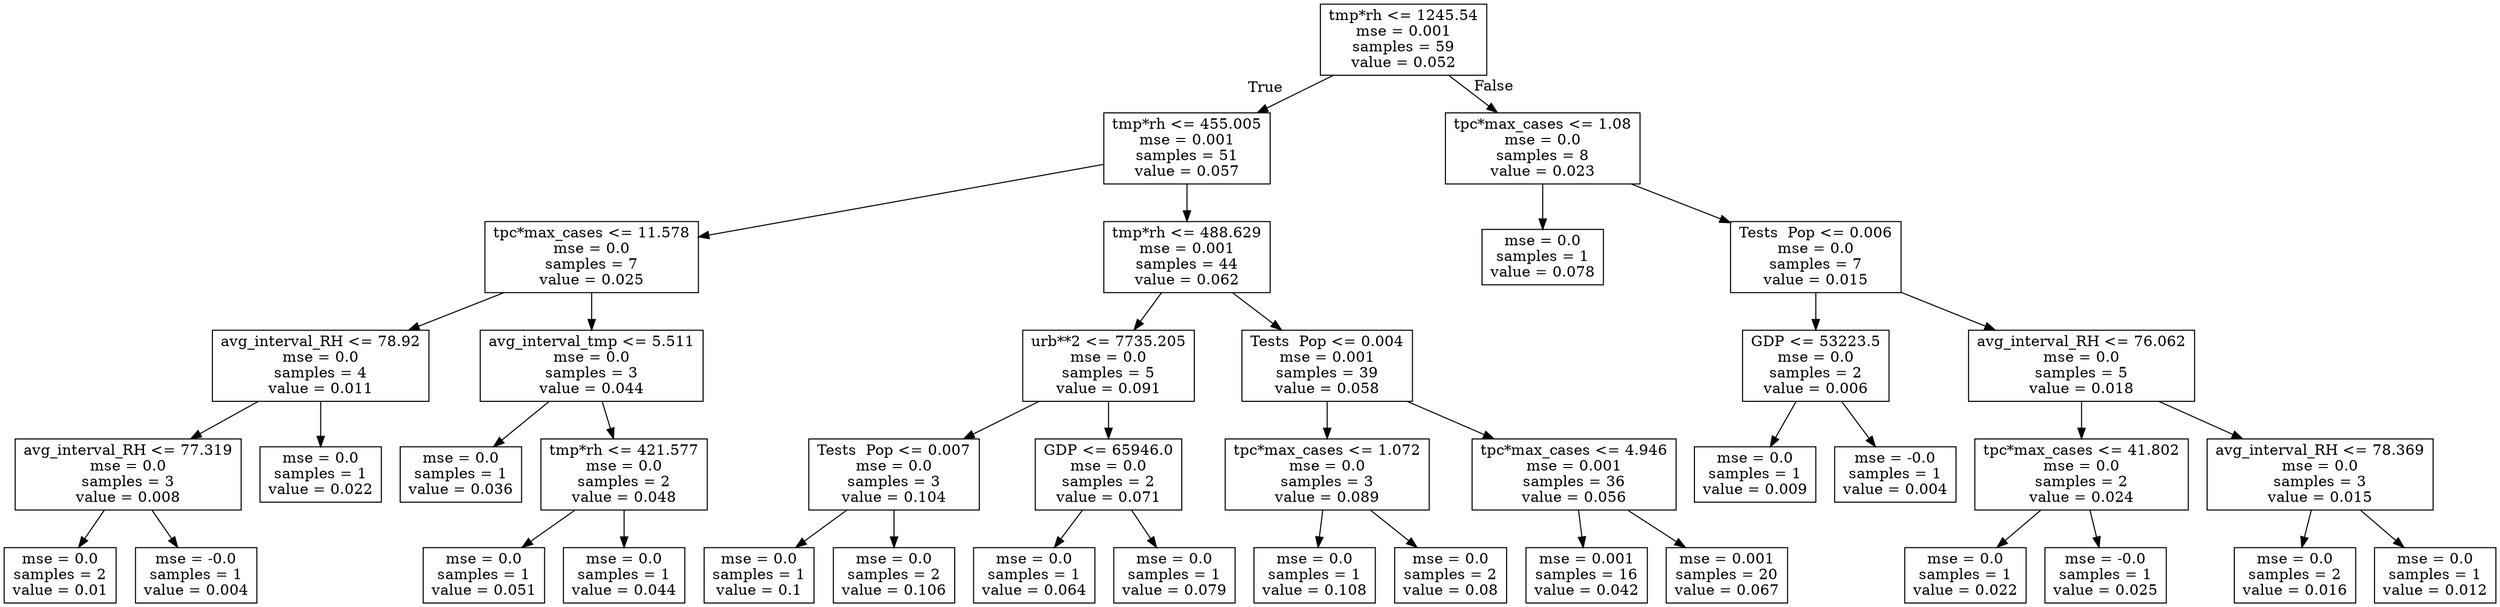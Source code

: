 digraph Tree {
node [shape=box] ;
0 [label="tmp*rh <= 1245.54\nmse = 0.001\nsamples = 59\nvalue = 0.052"] ;
1 [label="tmp*rh <= 455.005\nmse = 0.001\nsamples = 51\nvalue = 0.057"] ;
0 -> 1 [labeldistance=2.5, labelangle=45, headlabel="True"] ;
2 [label="tpc*max_cases <= 11.578\nmse = 0.0\nsamples = 7\nvalue = 0.025"] ;
1 -> 2 ;
3 [label="avg_interval_RH <= 78.92\nmse = 0.0\nsamples = 4\nvalue = 0.011"] ;
2 -> 3 ;
4 [label="avg_interval_RH <= 77.319\nmse = 0.0\nsamples = 3\nvalue = 0.008"] ;
3 -> 4 ;
5 [label="mse = 0.0\nsamples = 2\nvalue = 0.01"] ;
4 -> 5 ;
6 [label="mse = -0.0\nsamples = 1\nvalue = 0.004"] ;
4 -> 6 ;
7 [label="mse = 0.0\nsamples = 1\nvalue = 0.022"] ;
3 -> 7 ;
8 [label="avg_interval_tmp <= 5.511\nmse = 0.0\nsamples = 3\nvalue = 0.044"] ;
2 -> 8 ;
9 [label="mse = 0.0\nsamples = 1\nvalue = 0.036"] ;
8 -> 9 ;
10 [label="tmp*rh <= 421.577\nmse = 0.0\nsamples = 2\nvalue = 0.048"] ;
8 -> 10 ;
11 [label="mse = 0.0\nsamples = 1\nvalue = 0.051"] ;
10 -> 11 ;
12 [label="mse = 0.0\nsamples = 1\nvalue = 0.044"] ;
10 -> 12 ;
13 [label="tmp*rh <= 488.629\nmse = 0.001\nsamples = 44\nvalue = 0.062"] ;
1 -> 13 ;
14 [label="urb**2 <= 7735.205\nmse = 0.0\nsamples = 5\nvalue = 0.091"] ;
13 -> 14 ;
15 [label="Tests \ Pop <= 0.007\nmse = 0.0\nsamples = 3\nvalue = 0.104"] ;
14 -> 15 ;
16 [label="mse = 0.0\nsamples = 1\nvalue = 0.1"] ;
15 -> 16 ;
17 [label="mse = 0.0\nsamples = 2\nvalue = 0.106"] ;
15 -> 17 ;
18 [label="GDP <= 65946.0\nmse = 0.0\nsamples = 2\nvalue = 0.071"] ;
14 -> 18 ;
19 [label="mse = 0.0\nsamples = 1\nvalue = 0.064"] ;
18 -> 19 ;
20 [label="mse = 0.0\nsamples = 1\nvalue = 0.079"] ;
18 -> 20 ;
21 [label="Tests \ Pop <= 0.004\nmse = 0.001\nsamples = 39\nvalue = 0.058"] ;
13 -> 21 ;
22 [label="tpc*max_cases <= 1.072\nmse = 0.0\nsamples = 3\nvalue = 0.089"] ;
21 -> 22 ;
23 [label="mse = 0.0\nsamples = 1\nvalue = 0.108"] ;
22 -> 23 ;
24 [label="mse = 0.0\nsamples = 2\nvalue = 0.08"] ;
22 -> 24 ;
25 [label="tpc*max_cases <= 4.946\nmse = 0.001\nsamples = 36\nvalue = 0.056"] ;
21 -> 25 ;
26 [label="mse = 0.001\nsamples = 16\nvalue = 0.042"] ;
25 -> 26 ;
27 [label="mse = 0.001\nsamples = 20\nvalue = 0.067"] ;
25 -> 27 ;
28 [label="tpc*max_cases <= 1.08\nmse = 0.0\nsamples = 8\nvalue = 0.023"] ;
0 -> 28 [labeldistance=2.5, labelangle=-45, headlabel="False"] ;
29 [label="mse = 0.0\nsamples = 1\nvalue = 0.078"] ;
28 -> 29 ;
30 [label="Tests \ Pop <= 0.006\nmse = 0.0\nsamples = 7\nvalue = 0.015"] ;
28 -> 30 ;
31 [label="GDP <= 53223.5\nmse = 0.0\nsamples = 2\nvalue = 0.006"] ;
30 -> 31 ;
32 [label="mse = 0.0\nsamples = 1\nvalue = 0.009"] ;
31 -> 32 ;
33 [label="mse = -0.0\nsamples = 1\nvalue = 0.004"] ;
31 -> 33 ;
34 [label="avg_interval_RH <= 76.062\nmse = 0.0\nsamples = 5\nvalue = 0.018"] ;
30 -> 34 ;
35 [label="tpc*max_cases <= 41.802\nmse = 0.0\nsamples = 2\nvalue = 0.024"] ;
34 -> 35 ;
36 [label="mse = 0.0\nsamples = 1\nvalue = 0.022"] ;
35 -> 36 ;
37 [label="mse = -0.0\nsamples = 1\nvalue = 0.025"] ;
35 -> 37 ;
38 [label="avg_interval_RH <= 78.369\nmse = 0.0\nsamples = 3\nvalue = 0.015"] ;
34 -> 38 ;
39 [label="mse = 0.0\nsamples = 2\nvalue = 0.016"] ;
38 -> 39 ;
40 [label="mse = 0.0\nsamples = 1\nvalue = 0.012"] ;
38 -> 40 ;
}